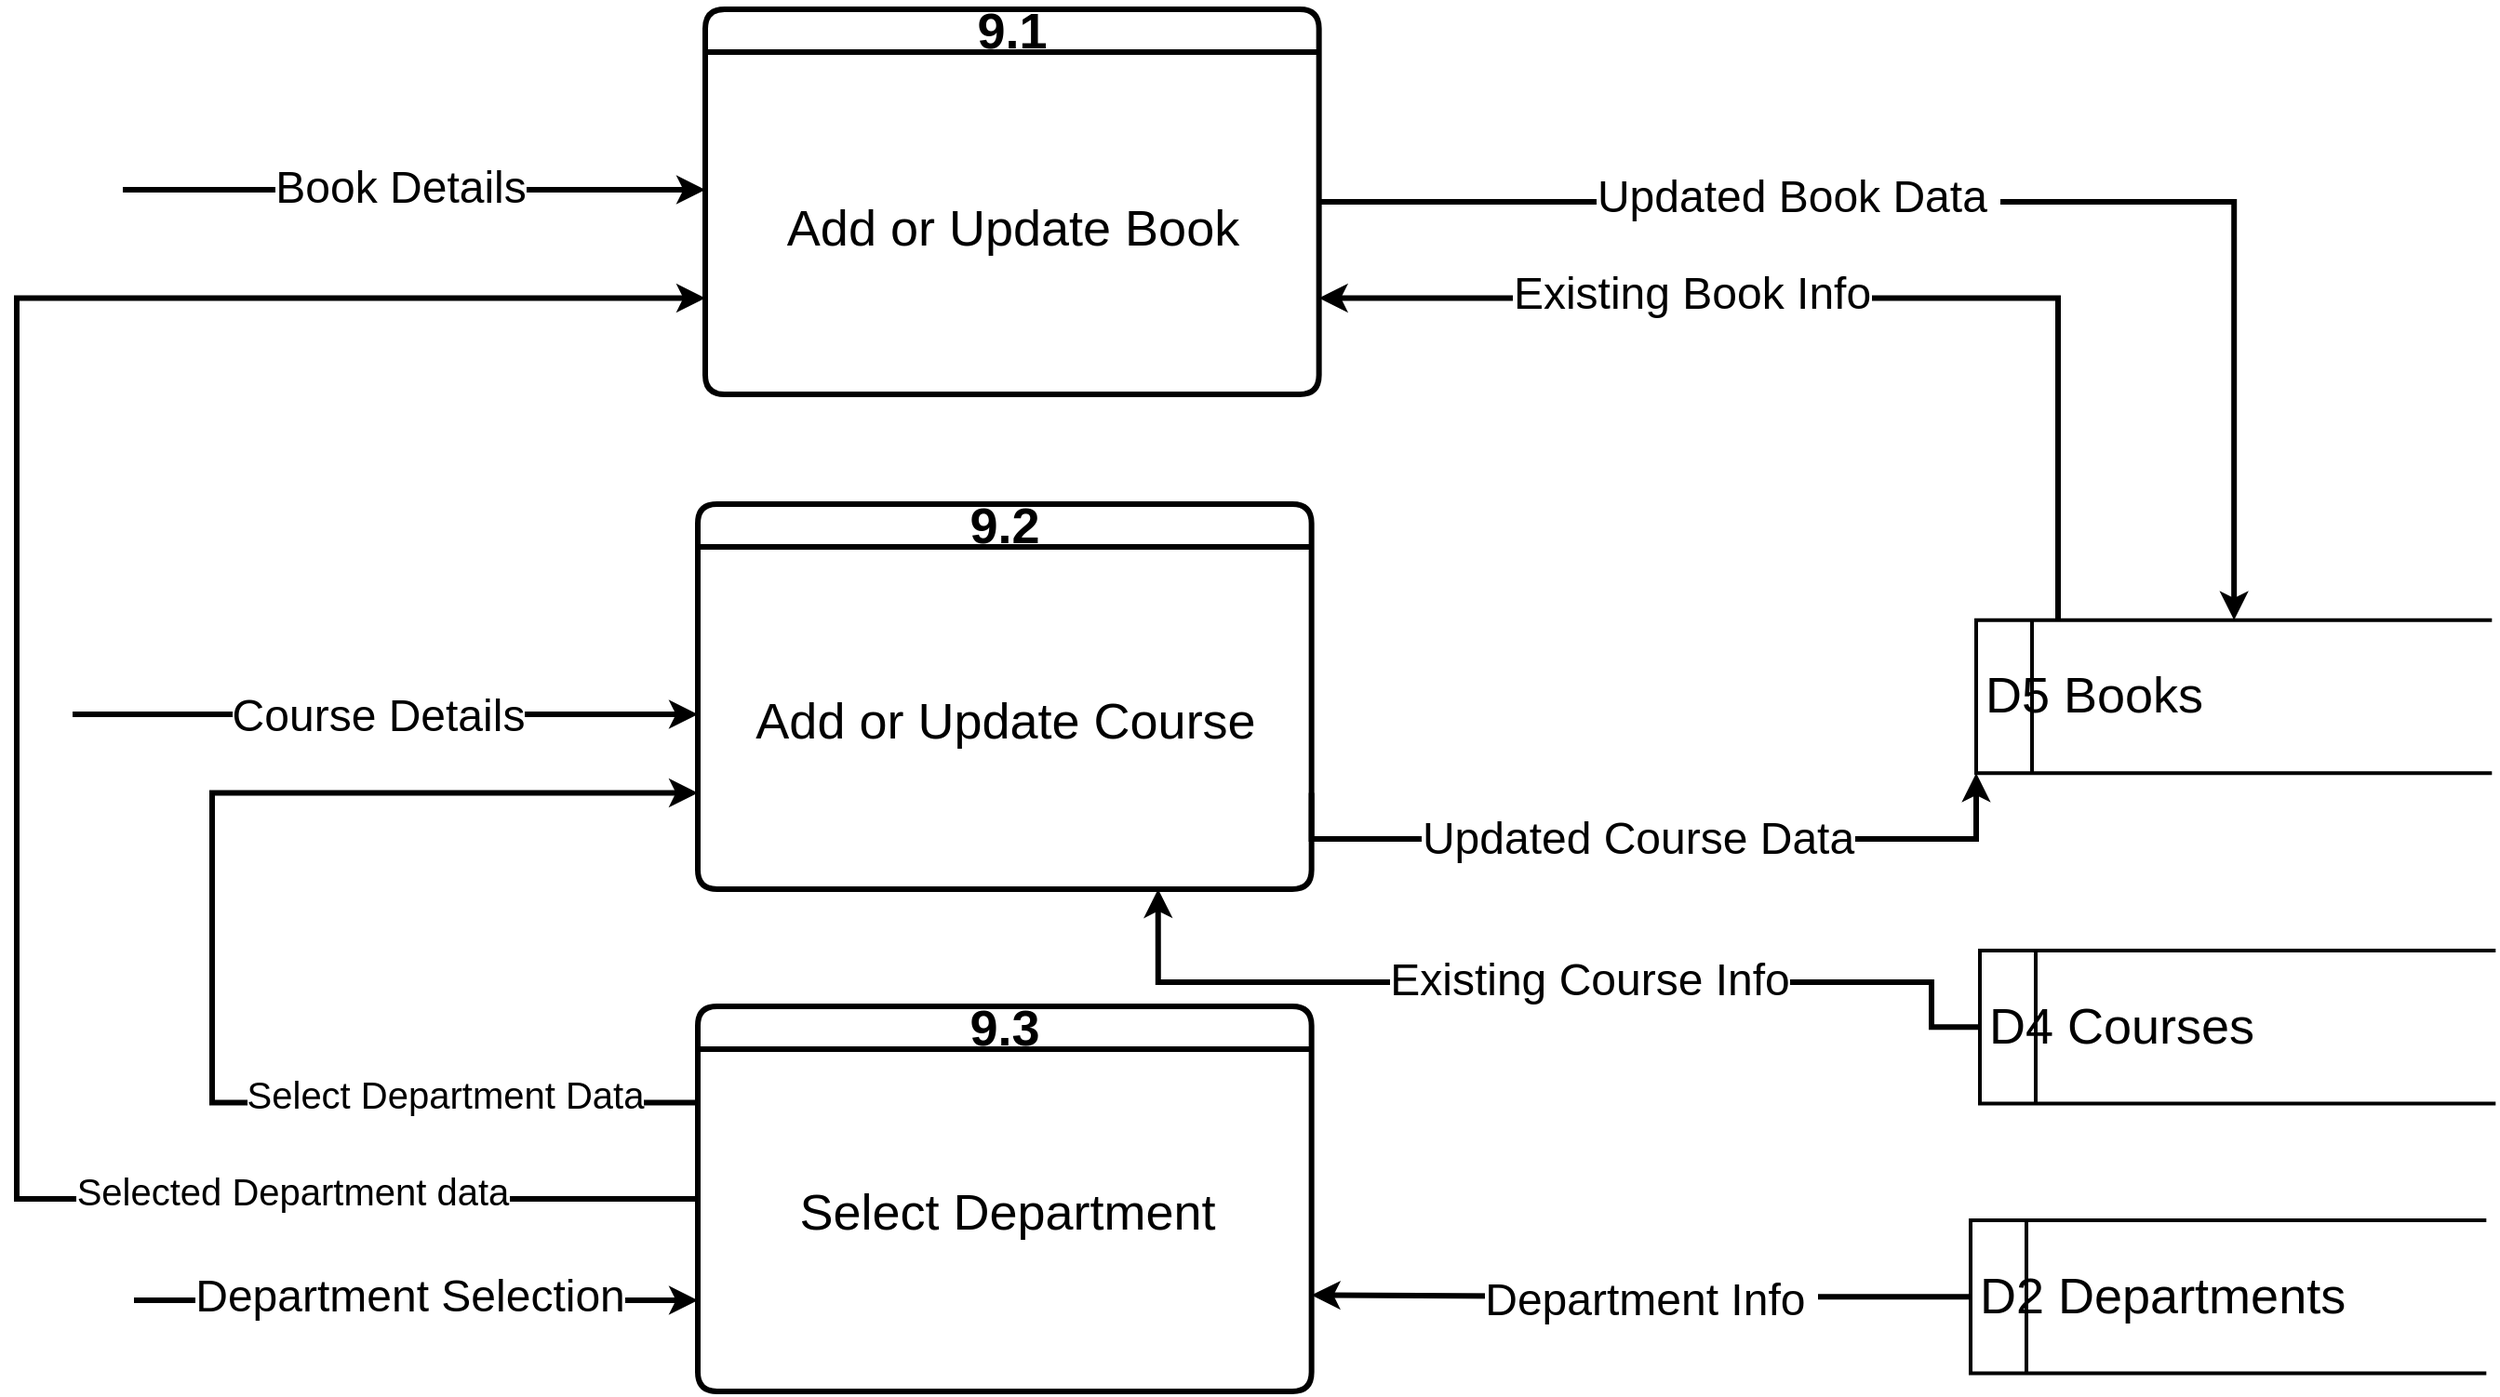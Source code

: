 <mxfile version="26.2.2">
  <diagram name="Page-1" id="icdh6pX9APepNNFhdhNa">
    <mxGraphModel dx="2596" dy="2785" grid="0" gridSize="10" guides="1" tooltips="1" connect="1" arrows="1" fold="1" page="1" pageScale="1" pageWidth="827" pageHeight="1169" math="0" shadow="0">
      <root>
        <mxCell id="0" />
        <mxCell id="1" parent="0" />
        <mxCell id="OFCxlML8dY1Pzsn77Qd4-5" style="edgeStyle=orthogonalEdgeStyle;rounded=0;orthogonalLoop=1;jettySize=auto;html=1;exitX=1;exitY=0.5;exitDx=0;exitDy=0;entryX=0.5;entryY=0;entryDx=0;entryDy=0;strokeWidth=3;" parent="1" source="4" target="OFCxlML8dY1Pzsn77Qd4-4" edge="1">
          <mxGeometry relative="1" as="geometry" />
        </mxCell>
        <mxCell id="OFCxlML8dY1Pzsn77Qd4-6" value="&lt;font style=&quot;font-size: 24px;&quot;&gt;Updated Book Data&amp;nbsp;&lt;/font&gt;" style="edgeLabel;html=1;align=center;verticalAlign=middle;resizable=0;points=[];" parent="OFCxlML8dY1Pzsn77Qd4-5" vertex="1" connectable="0">
          <mxGeometry x="-0.283" y="3" relative="1" as="geometry">
            <mxPoint as="offset" />
          </mxGeometry>
        </mxCell>
        <mxCell id="4" value="9.1" style="shape=swimlane;rounded=1;whiteSpace=wrap;html=1;fontStyle=1;startSize=23;fontSize=27;strokeWidth=3;" parent="1" vertex="1">
          <mxGeometry x="515.998" y="-977.995" width="329.822" height="206.966" as="geometry" />
        </mxCell>
        <mxCell id="DdZt1cwlgyV9_247WWNm-23" value="Add or Update Book" style="text;html=1;align=center;verticalAlign=middle;resizable=0;points=[];autosize=1;strokeColor=none;fillColor=none;fontSize=27;" parent="4" vertex="1">
          <mxGeometry x="34.912" y="95.992" width="261" height="44" as="geometry" />
        </mxCell>
        <mxCell id="oW5i2Hu7XFRM_BujK3yT-138" value="" style="endArrow=classic;html=1;rounded=0;strokeWidth=3;" parent="1" edge="1">
          <mxGeometry width="50" height="50" relative="1" as="geometry">
            <mxPoint x="203" y="-881" as="sourcePoint" />
            <mxPoint x="516" y="-881" as="targetPoint" />
          </mxGeometry>
        </mxCell>
        <mxCell id="oW5i2Hu7XFRM_BujK3yT-139" value="&lt;font style=&quot;font-size: 24px;&quot;&gt;Book Details&lt;/font&gt;" style="edgeLabel;html=1;align=center;verticalAlign=middle;resizable=0;points=[];" parent="oW5i2Hu7XFRM_BujK3yT-138" vertex="1" connectable="0">
          <mxGeometry x="-0.105" y="-1" relative="1" as="geometry">
            <mxPoint x="9" y="-2" as="offset" />
          </mxGeometry>
        </mxCell>
        <mxCell id="OFCxlML8dY1Pzsn77Qd4-10" style="edgeStyle=orthogonalEdgeStyle;rounded=0;orthogonalLoop=1;jettySize=auto;html=1;exitX=1;exitY=0.75;exitDx=0;exitDy=0;entryX=0;entryY=1;entryDx=0;entryDy=0;strokeWidth=3;" parent="1" source="2o4widHWwDvI7ksL3-d9-4" target="OFCxlML8dY1Pzsn77Qd4-4" edge="1">
          <mxGeometry relative="1" as="geometry">
            <Array as="points">
              <mxPoint x="842" y="-532" />
              <mxPoint x="1199" y="-532" />
            </Array>
          </mxGeometry>
        </mxCell>
        <mxCell id="OFCxlML8dY1Pzsn77Qd4-11" value="&lt;font style=&quot;font-size: 24px;&quot;&gt;Updated Course Data&lt;/font&gt;" style="edgeLabel;html=1;align=center;verticalAlign=middle;resizable=0;points=[];" parent="OFCxlML8dY1Pzsn77Qd4-10" vertex="1" connectable="0">
          <mxGeometry x="-0.042" y="1" relative="1" as="geometry">
            <mxPoint y="1" as="offset" />
          </mxGeometry>
        </mxCell>
        <mxCell id="2o4widHWwDvI7ksL3-d9-4" value="9.2" style="shape=swimlane;rounded=1;whiteSpace=wrap;html=1;fontStyle=1;startSize=23;fontSize=27;strokeWidth=3;" parent="1" vertex="1">
          <mxGeometry x="511.998" y="-711.995" width="329.822" height="206.966" as="geometry" />
        </mxCell>
        <mxCell id="2o4widHWwDvI7ksL3-d9-5" value="Add or Update Course" style="text;html=1;align=center;verticalAlign=middle;resizable=0;points=[];autosize=1;strokeColor=none;fillColor=none;fontSize=27;" parent="2o4widHWwDvI7ksL3-d9-4" vertex="1">
          <mxGeometry x="21.912" y="94.992" width="287" height="44" as="geometry" />
        </mxCell>
        <mxCell id="2o4widHWwDvI7ksL3-d9-6" value="" style="endArrow=classic;html=1;rounded=0;strokeWidth=3;" parent="1" edge="1">
          <mxGeometry width="50" height="50" relative="1" as="geometry">
            <mxPoint x="176" y="-599" as="sourcePoint" />
            <mxPoint x="512" y="-599" as="targetPoint" />
          </mxGeometry>
        </mxCell>
        <mxCell id="2o4widHWwDvI7ksL3-d9-7" value="&lt;font style=&quot;font-size: 24px;&quot;&gt;Course Details&lt;/font&gt;" style="edgeLabel;html=1;align=center;verticalAlign=middle;resizable=0;points=[];" parent="2o4widHWwDvI7ksL3-d9-6" vertex="1" connectable="0">
          <mxGeometry x="-0.105" y="-1" relative="1" as="geometry">
            <mxPoint x="13" as="offset" />
          </mxGeometry>
        </mxCell>
        <mxCell id="87_hkX-P2APECPvxWoIi-17" style="edgeStyle=orthogonalEdgeStyle;rounded=0;orthogonalLoop=1;jettySize=auto;html=1;exitX=0;exitY=0.25;exitDx=0;exitDy=0;entryX=0;entryY=0.75;entryDx=0;entryDy=0;strokeWidth=3;" edge="1" parent="1" source="2o4widHWwDvI7ksL3-d9-8" target="2o4widHWwDvI7ksL3-d9-4">
          <mxGeometry relative="1" as="geometry">
            <Array as="points">
              <mxPoint x="251" y="-390" />
              <mxPoint x="251" y="-557" />
            </Array>
          </mxGeometry>
        </mxCell>
        <mxCell id="87_hkX-P2APECPvxWoIi-18" value="&lt;font style=&quot;font-size: 20px;&quot;&gt;Select Department Data&lt;/font&gt;" style="edgeLabel;html=1;align=center;verticalAlign=middle;resizable=0;points=[];" vertex="1" connectable="0" parent="87_hkX-P2APECPvxWoIi-17">
          <mxGeometry x="-0.513" relative="1" as="geometry">
            <mxPoint x="31" y="-5" as="offset" />
          </mxGeometry>
        </mxCell>
        <mxCell id="87_hkX-P2APECPvxWoIi-20" style="edgeStyle=orthogonalEdgeStyle;rounded=0;orthogonalLoop=1;jettySize=auto;html=1;exitX=0;exitY=0.5;exitDx=0;exitDy=0;entryX=0;entryY=0.75;entryDx=0;entryDy=0;strokeWidth=3;" edge="1" parent="1" source="2o4widHWwDvI7ksL3-d9-8" target="4">
          <mxGeometry relative="1" as="geometry">
            <Array as="points">
              <mxPoint x="146" y="-339" />
              <mxPoint x="146" y="-823" />
            </Array>
          </mxGeometry>
        </mxCell>
        <mxCell id="87_hkX-P2APECPvxWoIi-21" value="&lt;font style=&quot;font-size: 20px;&quot;&gt;Selected Department data&lt;/font&gt;" style="edgeLabel;html=1;align=center;verticalAlign=middle;resizable=0;points=[];" vertex="1" connectable="0" parent="87_hkX-P2APECPvxWoIi-20">
          <mxGeometry x="-0.534" y="-3" relative="1" as="geometry">
            <mxPoint x="66" y="-2" as="offset" />
          </mxGeometry>
        </mxCell>
        <mxCell id="2o4widHWwDvI7ksL3-d9-8" value="9.3" style="shape=swimlane;rounded=1;whiteSpace=wrap;html=1;fontStyle=1;startSize=23;fontSize=27;strokeWidth=3;" parent="1" vertex="1">
          <mxGeometry x="511.998" y="-441.995" width="329.822" height="206.966" as="geometry" />
        </mxCell>
        <mxCell id="2o4widHWwDvI7ksL3-d9-9" value="Select Department" style="text;html=1;align=center;verticalAlign=middle;resizable=0;points=[];autosize=1;strokeColor=none;fillColor=none;fontSize=27;" parent="2o4widHWwDvI7ksL3-d9-8" vertex="1">
          <mxGeometry x="44.912" y="88.992" width="242" height="44" as="geometry" />
        </mxCell>
        <mxCell id="2o4widHWwDvI7ksL3-d9-10" value="" style="endArrow=classic;html=1;rounded=0;strokeWidth=3;" parent="1" edge="1">
          <mxGeometry width="50" height="50" relative="1" as="geometry">
            <mxPoint x="209" y="-284" as="sourcePoint" />
            <mxPoint x="512" y="-284" as="targetPoint" />
          </mxGeometry>
        </mxCell>
        <mxCell id="2o4widHWwDvI7ksL3-d9-11" value="&lt;font style=&quot;font-size: 24px;&quot;&gt;Department Selection&lt;/font&gt;" style="edgeLabel;html=1;align=center;verticalAlign=middle;resizable=0;points=[];" parent="2o4widHWwDvI7ksL3-d9-10" vertex="1" connectable="0">
          <mxGeometry x="-0.105" y="-1" relative="1" as="geometry">
            <mxPoint x="12" y="-3" as="offset" />
          </mxGeometry>
        </mxCell>
        <mxCell id="87_hkX-P2APECPvxWoIi-6" style="edgeStyle=orthogonalEdgeStyle;rounded=0;orthogonalLoop=1;jettySize=auto;html=1;entryX=1;entryY=0.75;entryDx=0;entryDy=0;strokeWidth=3;" edge="1" parent="1" source="OFCxlML8dY1Pzsn77Qd4-4" target="4">
          <mxGeometry relative="1" as="geometry">
            <Array as="points">
              <mxPoint x="1243" y="-823" />
            </Array>
          </mxGeometry>
        </mxCell>
        <mxCell id="87_hkX-P2APECPvxWoIi-7" value="&lt;font style=&quot;font-size: 24px;&quot;&gt;Existing Book Info&lt;/font&gt;" style="edgeLabel;html=1;align=center;verticalAlign=middle;resizable=0;points=[];" vertex="1" connectable="0" parent="87_hkX-P2APECPvxWoIi-6">
          <mxGeometry x="0.297" y="-2" relative="1" as="geometry">
            <mxPoint as="offset" />
          </mxGeometry>
        </mxCell>
        <mxCell id="OFCxlML8dY1Pzsn77Qd4-4" value="D5 Books" style="shape=mxgraph.dfd.dataStoreID;whiteSpace=wrap;html=1;fontSize=27;strokeWidth=2;dashed=0;align=left;spacingLeft=3;points=[[0,0],[0.5,0],[1,0],[0,0.5],[1,0.5],[0,1],[0.5,1],[1,1]];labelPadding=-90;direction=east;noLabel=0;overflow=visible;fillOpacity=100;portConstraint=east;metaEdit=0;" parent="1" vertex="1">
          <mxGeometry x="1199" y="-649.65" width="277.156" height="82.276" as="geometry" />
        </mxCell>
        <mxCell id="87_hkX-P2APECPvxWoIi-8" style="edgeStyle=orthogonalEdgeStyle;rounded=0;orthogonalLoop=1;jettySize=auto;html=1;entryX=0.75;entryY=1;entryDx=0;entryDy=0;strokeWidth=3;" edge="1" parent="1" source="87_hkX-P2APECPvxWoIi-4" target="2o4widHWwDvI7ksL3-d9-4">
          <mxGeometry relative="1" as="geometry">
            <Array as="points">
              <mxPoint x="1175" y="-431" />
              <mxPoint x="1175" y="-455" />
              <mxPoint x="759" y="-455" />
            </Array>
          </mxGeometry>
        </mxCell>
        <mxCell id="87_hkX-P2APECPvxWoIi-9" value="&lt;font style=&quot;font-size: 24px;&quot;&gt;Existing Course Info&lt;/font&gt;" style="edgeLabel;html=1;align=center;verticalAlign=middle;resizable=0;points=[];" vertex="1" connectable="0" parent="87_hkX-P2APECPvxWoIi-8">
          <mxGeometry x="0.008" y="4" relative="1" as="geometry">
            <mxPoint x="26" y="-5" as="offset" />
          </mxGeometry>
        </mxCell>
        <mxCell id="87_hkX-P2APECPvxWoIi-4" value="D4 Courses" style="shape=mxgraph.dfd.dataStoreID;whiteSpace=wrap;html=1;fontSize=27;strokeWidth=2;dashed=0;align=left;spacingLeft=3;points=[[0,0],[0.5,0],[1,0],[0,0.5],[1,0.5],[0,1],[0.5,1],[1,1]];labelPadding=-90;direction=east;noLabel=0;overflow=visible;fillOpacity=100;portConstraint=east;metaEdit=0;" vertex="1" parent="1">
          <mxGeometry x="1201" y="-472" width="277.156" height="82.276" as="geometry" />
        </mxCell>
        <mxCell id="87_hkX-P2APECPvxWoIi-11" style="edgeStyle=orthogonalEdgeStyle;rounded=0;orthogonalLoop=1;jettySize=auto;html=1;exitX=0;exitY=0.5;exitDx=0;exitDy=0;entryX=1;entryY=0.75;entryDx=0;entryDy=0;strokeWidth=3;" edge="1" parent="1" source="87_hkX-P2APECPvxWoIi-5" target="2o4widHWwDvI7ksL3-d9-8">
          <mxGeometry relative="1" as="geometry">
            <mxPoint x="845.429" y="-276.714" as="targetPoint" />
          </mxGeometry>
        </mxCell>
        <mxCell id="87_hkX-P2APECPvxWoIi-12" value="&lt;font style=&quot;font-size: 24px;&quot;&gt;Department Info&amp;nbsp;&lt;/font&gt;" style="edgeLabel;html=1;align=center;verticalAlign=middle;resizable=0;points=[];" vertex="1" connectable="0" parent="87_hkX-P2APECPvxWoIi-11">
          <mxGeometry x="-0.031" y="2" relative="1" as="geometry">
            <mxPoint as="offset" />
          </mxGeometry>
        </mxCell>
        <mxCell id="87_hkX-P2APECPvxWoIi-5" value="D2 Departments&amp;nbsp;" style="shape=mxgraph.dfd.dataStoreID;whiteSpace=wrap;html=1;fontSize=27;strokeWidth=2;dashed=0;align=left;spacingLeft=3;points=[[0,0],[0.5,0],[1,0],[0,0.5],[1,0.5],[0,1],[0.5,1],[1,1]];labelPadding=-90;direction=east;noLabel=0;overflow=visible;fillOpacity=100;portConstraint=east;metaEdit=0;" vertex="1" parent="1">
          <mxGeometry x="1196" y="-327" width="277.156" height="82.276" as="geometry" />
        </mxCell>
      </root>
    </mxGraphModel>
  </diagram>
</mxfile>

